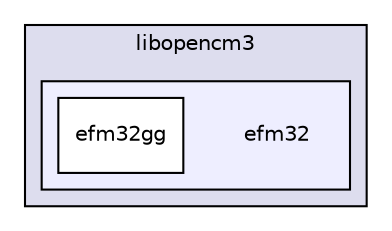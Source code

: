 digraph "/home/esdentem/projects/libopencm3/libopencm3-git/include/libopencm3/efm32/" {
  compound=true
  node [ fontsize="10", fontname="Helvetica"];
  edge [ labelfontsize="10", labelfontname="Helvetica"];
  subgraph clusterdir_e1040081471ffd682e8357aa53c82f70 {
    graph [ bgcolor="#ddddee", pencolor="black", label="libopencm3" fontname="Helvetica", fontsize="10", URL="dir_e1040081471ffd682e8357aa53c82f70.html"]
  subgraph clusterdir_b3bc027bbb9aeff9e0e7a0d66de9ad28 {
    graph [ bgcolor="#eeeeff", pencolor="black", label="" URL="dir_b3bc027bbb9aeff9e0e7a0d66de9ad28.html"];
    dir_b3bc027bbb9aeff9e0e7a0d66de9ad28 [shape=plaintext label="efm32"];
    dir_0472cfd6d73a72931cd6ba2cb0a6f399 [shape=box label="efm32gg" color="black" fillcolor="white" style="filled" URL="dir_0472cfd6d73a72931cd6ba2cb0a6f399.html"];
  }
  }
}
